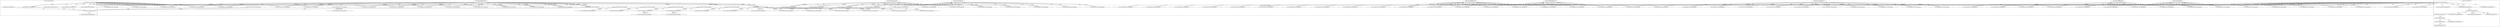 digraph G {
	"10.1.80.1:40032#ServerID_OuterContainerID"->"1_fwatchdog#ServerID_6df85d7674-kxx8d"[ label="GET" ];
	"10.1.80.1:55578#ServerID_OuterContainerID"->"1_fwatchdog#ServerID_68977fd5c9-qtcgc"[ label="GET" ];
	"10.1.80.1:40030#ServerID_OuterContainerID"->"1_fwatchdog#ServerID_6df85d7674-kxx8d"[ label="GET" ];
	"1_fwatchdog#ServerID_6df85d7674-kxx8d"->"10.1.80.1:40032#ServerID_OuterContainerID"[ label="RESPONSE" ];
	"10.1.80.1:43356#ServerID_OuterContainerID"->"1_fwatchdog#ServerID_5f846fd567-wptbp"[ label="GET" ];
	"1_fwatchdog#ServerID_5f846fd567-wptbp"->"10.1.80.1:43356#ServerID_OuterContainerID"[ label="RESPONSE" ];
	"1_fwatchdog#ServerID_5f846fd567-wptbp"->"10.1.80.1:43357#ServerID_OuterContainerID"[ label="RESPONSE" ];
	"10.1.80.1:43357#ServerID_OuterContainerID"->"1_fwatchdog#ServerID_5f846fd567-wptbp"[ label="GET" ];
	"1_fwatchdog#ServerID_6df85d7674-kxx8d"->"10.1.80.1:40030#ServerID_OuterContainerID"[ label="RESPONSE" ];
	"10.1.80.1:55576#ServerID_OuterContainerID"->"1_fwatchdog#ServerID_68977fd5c9-qtcgc"[ label="GET" ];
	"1_fwatchdog#ServerID_68977fd5c9-qtcgc"->"10.1.80.1:55578#ServerID_OuterContainerID"[ label="RESPONSE" ];
	"10.1.80.1:53082#ServerID_OuterContainerID"->"1_fwatchdog#ServerID_8665dd9487-tmsd9"[ label="GET" ];
	"1_fwatchdog#ServerID_68977fd5c9-qtcgc"->"10.1.80.1:55576#ServerID_OuterContainerID"[ label="RESPONSE" ];
	"1_fwatchdog#ServerID_8665dd9487-tmsd9"->"10.1.80.1:53082#ServerID_OuterContainerID"[ label="RESPONSE" ];
	"10.1.80.1:53080#ServerID_OuterContainerID"->"1_fwatchdog#ServerID_8665dd9487-tmsd9"[ label="GET" ];
	"1_fwatchdog#ServerID_8665dd9487-tmsd9"->"10.1.80.1:53080#ServerID_OuterContainerID"[ label="RESPONSE" ];
	"10.1.80.1:58666#ServerID_OuterContainerID"->"1_fwatchdog#ServerID_76c96688d7-crgnn"[ label="GET" ];
	"1_fwatchdog#ServerID_76c96688d7-crgnn"->"10.1.80.1:58666#ServerID_OuterContainerID"[ label="RESPONSE" ];
	"10.1.80.1:58664#ServerID_OuterContainerID"->"1_fwatchdog#ServerID_76c96688d7-crgnn"[ label="GET" ];
	"1_fwatchdog#ServerID_76c96688d7-crgnn"->"10.1.80.1:58664#ServerID_OuterContainerID"[ label="RESPONSE" ];
	"10.1.80.1:40298#ServerID_OuterContainerID"->"1_fwatchdog#ServerID_5fff9df6cf-4xmj9"[ label="GET" ];
	"10.1.80.1:40296#ServerID_OuterContainerID"->"1_fwatchdog#ServerID_5fff9df6cf-4xmj9"[ label="GET" ];
	"1_fwatchdog#ServerID_5fff9df6cf-4xmj9"->"10.1.80.1:40296#ServerID_OuterContainerID"[ label="RESPONSE" ];
	"1_fwatchdog#ServerID_5fff9df6cf-4xmj9"->"10.1.80.1:40298#ServerID_OuterContainerID"[ label="RESPONSE" ];
	"10.1.80.1:40070#ServerID_OuterContainerID"->"1_fwatchdog#ServerID_6df85d7674-kxx8d"[ label="GET" ];
	"10.1.80.1:43394#ServerID_OuterContainerID"->"1_fwatchdog#ServerID_5f846fd567-wptbp"[ label="GET" ];
	"10.1.80.1:40066#ServerID_OuterContainerID"->"1_fwatchdog#ServerID_6df85d7674-kxx8d"[ label="GET" ];
	"1_fwatchdog#ServerID_6df85d7674-kxx8d"->"10.1.80.1:40070#ServerID_OuterContainerID"[ label="RESPONSE" ];
	"10.1.80.1:43398#ServerID_OuterContainerID"->"1_fwatchdog#ServerID_5f846fd567-wptbp"[ label="GET" ];
	"1_fwatchdog#ServerID_6df85d7674-kxx8d"->"10.1.80.1:40066#ServerID_OuterContainerID"[ label="RESPONSE" ];
	"1_fwatchdog#ServerID_5f846fd567-wptbp"->"10.1.80.1:43398#ServerID_OuterContainerID"[ label="RESPONSE" ];
	"1_fwatchdog#ServerID_5f846fd567-wptbp"->"10.1.80.1:43394#ServerID_OuterContainerID"[ label="RESPONSE" ];
	"10.1.80.93:40982#ServerID_OuterContainerID"->"1_fwatchdog#ServerID_6df85d7674-kxx8d"[ label="POST" ];
	"10.1.80.1:55622#ServerID_OuterContainerID"->"1_fwatchdog#ServerID_68977fd5c9-qtcgc"[ label="GET" ];
	"10.1.80.1:55624#ServerID_OuterContainerID"->"1_fwatchdog#ServerID_68977fd5c9-qtcgc"[ label="GET" ];
	"1_fwatchdog#ServerID_68977fd5c9-qtcgc"->"10.1.80.1:55624#ServerID_OuterContainerID"[ label="RESPONSE" ];
	"1_fwatchdog#ServerID_68977fd5c9-qtcgc"->"10.1.80.1:55622#ServerID_OuterContainerID"[ label="RESPONSE" ];
	"1_fwatchdog#ServerID_6df85d7674-kxx8d"->"gateway:8080#ServerID_OuterContainerID"[ label="POST" ];
	"1_fwatchdog#ServerID_6df85d7674-kxx8d"->"10.1.80.93:8080#ServerID_OuterContainerID"[ label="POST" ];
	"10.1.80.93:54628#ServerID_OuterContainerID"->"1_fwatchdog#ServerID_5f846fd567-wptbp"[ label="POST" ];
	"1_fwatchdog#ServerID_5f846fd567-wptbp"->"10.1.80.93:54628#ServerID_OuterContainerID"[ label="RESPONSE" ];
	"10.1.80.93:8080#ServerID_OuterContainerID"->"1_fwatchdog#ServerID_6df85d7674-kxx8d"[ label="RESPONSE" ];
	"gateway:8080#ServerID_OuterContainerID"->"1_fwatchdog#ServerID_6df85d7674-kxx8d"[ label="RESPONSE" ];
	"1_fwatchdog#ServerID_6df85d7674-kxx8d"->"10.1.80.93:40982#ServerID_OuterContainerID"[ label="RESPONSE" ];
	"10.1.80.1:53138#ServerID_OuterContainerID"->"1_fwatchdog#ServerID_8665dd9487-tmsd9"[ label="GET" ];
	"10.1.80.1:53136#ServerID_OuterContainerID"->"1_fwatchdog#ServerID_8665dd9487-tmsd9"[ label="GET" ];
	"1_fwatchdog#ServerID_8665dd9487-tmsd9"->"10.1.80.1:53138#ServerID_OuterContainerID"[ label="RESPONSE" ];
	"10.1.80.1:40354#ServerID_OuterContainerID"->"1_fwatchdog#ServerID_5fff9df6cf-4xmj9"[ label="GET" ];
	"1_fwatchdog#ServerID_8665dd9487-tmsd9"->"10.1.80.1:53136#ServerID_OuterContainerID"[ label="RESPONSE" ];
	"10.1.80.1:58720#ServerID_OuterContainerID"->"1_fwatchdog#ServerID_76c96688d7-crgnn"[ label="GET" ];
	"10.1.80.1:58722#ServerID_OuterContainerID"->"1_fwatchdog#ServerID_76c96688d7-crgnn"[ label="GET" ];
	"1_fwatchdog#ServerID_76c96688d7-crgnn"->"10.1.80.1:58722#ServerID_OuterContainerID"[ label="RESPONSE" ];
	"1_fwatchdog#ServerID_76c96688d7-crgnn"->"10.1.80.1:58720#ServerID_OuterContainerID"[ label="RESPONSE" ];
	"10.1.80.1:40356#ServerID_OuterContainerID"->"1_fwatchdog#ServerID_5fff9df6cf-4xmj9"[ label="GET" ];
	"1_fwatchdog#ServerID_5fff9df6cf-4xmj9"->"10.1.80.1:40354#ServerID_OuterContainerID"[ label="RESPONSE" ];
	"1_fwatchdog#ServerID_5fff9df6cf-4xmj9"->"10.1.80.1:40356#ServerID_OuterContainerID"[ label="RESPONSE" ];
	"10.1.80.93:41020#ServerID_OuterContainerID"->"1_fwatchdog#ServerID_6df85d7674-kxx8d"[ label="POST" ];
	"1_fwatchdog#ServerID_6df85d7674-kxx8d"->"gateway:8080#ServerID_OuterContainerID"[ label="POST" ];
	"1_fwatchdog#ServerID_6df85d7674-kxx8d"->"10.1.80.93:8080#ServerID_OuterContainerID"[ label="POST" ];
	"10.1.80.93:54660#ServerID_OuterContainerID"->"1_fwatchdog#ServerID_5f846fd567-wptbp"[ label="POST" ];
	"1_fwatchdog#ServerID_5f846fd567-wptbp"->"10.1.80.93:54660#ServerID_OuterContainerID"[ label="RESPONSE" ];
	"10.1.80.93:8080#ServerID_OuterContainerID"->"1_fwatchdog#ServerID_6df85d7674-kxx8d"[ label="RESPONSE" ];
	"gateway:8080#ServerID_OuterContainerID"->"1_fwatchdog#ServerID_6df85d7674-kxx8d"[ label="RESPONSE" ];
	"1_fwatchdog#ServerID_6df85d7674-kxx8d"->"10.1.80.93:41020#ServerID_OuterContainerID"[ label="RESPONSE" ];
	"10.1.80.93:41048#ServerID_OuterContainerID"->"1_fwatchdog#ServerID_6df85d7674-kxx8d"[ label="POST" ];
	"1_fwatchdog#ServerID_6df85d7674-kxx8d"->"gateway:8080#ServerID_OuterContainerID"[ label="POST" ];
	"1_fwatchdog#ServerID_6df85d7674-kxx8d"->"10.1.80.93:8080#ServerID_OuterContainerID"[ label="POST" ];
	"10.1.80.93:54688#ServerID_OuterContainerID"->"1_fwatchdog#ServerID_5f846fd567-wptbp"[ label="POST" ];
	"1_fwatchdog#ServerID_5f846fd567-wptbp"->"10.1.80.93:54688#ServerID_OuterContainerID"[ label="RESPONSE" ];
	"10.1.80.93:8080#ServerID_OuterContainerID"->"1_fwatchdog#ServerID_6df85d7674-kxx8d"[ label="RESPONSE" ];
	"gateway:8080#ServerID_OuterContainerID"->"1_fwatchdog#ServerID_6df85d7674-kxx8d"[ label="RESPONSE" ];
	"1_fwatchdog#ServerID_6df85d7674-kxx8d"->"10.1.80.93:41048#ServerID_OuterContainerID"[ label="RESPONSE" ];
	"10.1.80.1:43492#ServerID_OuterContainerID"->"1_fwatchdog#ServerID_5f846fd567-wptbp"[ label="GET" ];
	"1_fwatchdog#ServerID_5f846fd567-wptbp"->"10.1.80.1:43492#ServerID_OuterContainerID"[ label="RESPONSE" ];
	"1_fwatchdog#ServerID_5f846fd567-wptbp"->"10.1.80.1:43488#ServerID_OuterContainerID"[ label="RESPONSE" ];
	"10.1.80.1:43488#ServerID_OuterContainerID"->"1_fwatchdog#ServerID_5f846fd567-wptbp"[ label="GET" ];
	"10.1.80.1:40164#ServerID_OuterContainerID"->"1_fwatchdog#ServerID_6df85d7674-kxx8d"[ label="GET" ];
	"10.1.80.1:40160#ServerID_OuterContainerID"->"1_fwatchdog#ServerID_6df85d7674-kxx8d"[ label="GET" ];
	"1_fwatchdog#ServerID_6df85d7674-kxx8d"->"10.1.80.1:40164#ServerID_OuterContainerID"[ label="RESPONSE" ];
	"1_fwatchdog#ServerID_6df85d7674-kxx8d"->"10.1.80.1:40160#ServerID_OuterContainerID"[ label="RESPONSE" ];
	"10.1.80.1:55709#ServerID_OuterContainerID"->"1_fwatchdog#ServerID_68977fd5c9-qtcgc"[ label="GET" ];
	"1_fwatchdog#ServerID_68977fd5c9-qtcgc"->"10.1.80.1:55709#ServerID_OuterContainerID"[ label="RESPONSE" ];
	"10.1.80.1:55708#ServerID_OuterContainerID"->"1_fwatchdog#ServerID_68977fd5c9-qtcgc"[ label="GET" ];
	"1_fwatchdog#ServerID_68977fd5c9-qtcgc"->"10.1.80.1:55708#ServerID_OuterContainerID"[ label="RESPONSE" ];
	"10.1.80.1:53214#ServerID_OuterContainerID"->"1_fwatchdog#ServerID_8665dd9487-tmsd9"[ label="GET" ];
	"10.1.80.1:53212#ServerID_OuterContainerID"->"1_fwatchdog#ServerID_8665dd9487-tmsd9"[ label="GET" ];
	"1_fwatchdog#ServerID_8665dd9487-tmsd9"->"10.1.80.1:53212#ServerID_OuterContainerID"[ label="RESPONSE" ];
	"1_fwatchdog#ServerID_8665dd9487-tmsd9"->"10.1.80.1:53214#ServerID_OuterContainerID"[ label="RESPONSE" ];
	"10.1.80.1:58796#ServerID_OuterContainerID"->"1_fwatchdog#ServerID_76c96688d7-crgnn"[ label="GET" ];
	"1_fwatchdog#ServerID_76c96688d7-crgnn"->"10.1.80.1:58797#ServerID_OuterContainerID"[ label="RESPONSE" ];
	"10.1.80.1:40432#ServerID_OuterContainerID"->"1_fwatchdog#ServerID_5fff9df6cf-4xmj9"[ label="GET" ];
	"1_fwatchdog#ServerID_76c96688d7-crgnn"->"10.1.80.1:58796#ServerID_OuterContainerID"[ label="RESPONSE" ];
	"10.1.80.1:58797#ServerID_OuterContainerID"->"1_fwatchdog#ServerID_76c96688d7-crgnn"[ label="GET" ];
	"1_fwatchdog#ServerID_5fff9df6cf-4xmj9"->"10.1.80.1:40432#ServerID_OuterContainerID"[ label="RESPONSE" ];
	"10.1.80.1:40430#ServerID_OuterContainerID"->"1_fwatchdog#ServerID_5fff9df6cf-4xmj9"[ label="GET" ];
	"1_fwatchdog#ServerID_5fff9df6cf-4xmj9"->"10.1.80.1:40430#ServerID_OuterContainerID"[ label="RESPONSE" ];
	"10.1.80.1:43526#ServerID_OuterContainerID"->"1_fwatchdog#ServerID_5f846fd567-wptbp"[ label="GET" ];
	"1_fwatchdog#ServerID_5f846fd567-wptbp"->"10.1.80.1:43526#ServerID_OuterContainerID"[ label="RESPONSE" ];
	"10.1.80.1:43524#ServerID_OuterContainerID"->"1_fwatchdog#ServerID_5f846fd567-wptbp"[ label="GET" ];
	"1_fwatchdog#ServerID_5f846fd567-wptbp"->"10.1.80.1:43524#ServerID_OuterContainerID"[ label="RESPONSE" ];
	"10.1.80.1:40192#ServerID_OuterContainerID"->"1_fwatchdog#ServerID_6df85d7674-kxx8d"[ label="GET" ];
	"10.1.80.1:40198#ServerID_OuterContainerID"->"1_fwatchdog#ServerID_6df85d7674-kxx8d"[ label="GET" ];
	"1_fwatchdog#ServerID_6df85d7674-kxx8d"->"10.1.80.1:40192#ServerID_OuterContainerID"[ label="RESPONSE" ];
	"1_fwatchdog#ServerID_6df85d7674-kxx8d"->"10.1.80.1:40198#ServerID_OuterContainerID"[ label="RESPONSE" ];
	"10.1.80.1:55742#ServerID_OuterContainerID"->"1_fwatchdog#ServerID_68977fd5c9-qtcgc"[ label="GET" ];
	"1_fwatchdog#ServerID_68977fd5c9-qtcgc"->"10.1.80.1:55742#ServerID_OuterContainerID"[ label="RESPONSE" ];
	"10.1.80.1:55744#ServerID_OuterContainerID"->"1_fwatchdog#ServerID_68977fd5c9-qtcgc"[ label="GET" ];
	"1_fwatchdog#ServerID_68977fd5c9-qtcgc"->"10.1.80.1:55744#ServerID_OuterContainerID"[ label="RESPONSE" ];
	"10.1.80.1:53248#ServerID_OuterContainerID"->"1_fwatchdog#ServerID_8665dd9487-tmsd9"[ label="GET" ];
	"1_fwatchdog#ServerID_8665dd9487-tmsd9"->"10.1.80.1:53248#ServerID_OuterContainerID"[ label="RESPONSE" ];
	"10.1.80.1:53246#ServerID_OuterContainerID"->"1_fwatchdog#ServerID_8665dd9487-tmsd9"[ label="GET" ];
	"1_fwatchdog#ServerID_8665dd9487-tmsd9"->"10.1.80.1:53246#ServerID_OuterContainerID"[ label="RESPONSE" ];
	"10.1.80.1:58832#ServerID_OuterContainerID"->"1_fwatchdog#ServerID_76c96688d7-crgnn"[ label="GET" ];
	"10.1.80.1:58830#ServerID_OuterContainerID"->"1_fwatchdog#ServerID_76c96688d7-crgnn"[ label="GET" ];
	"1_fwatchdog#ServerID_76c96688d7-crgnn"->"10.1.80.1:58830#ServerID_OuterContainerID"[ label="RESPONSE" ];
	"1_fwatchdog#ServerID_76c96688d7-crgnn"->"10.1.80.1:58832#ServerID_OuterContainerID"[ label="RESPONSE" ];
	"10.1.80.1:43322#ServerID_OuterContainerID"->"1_fwatchdog#ServerID_d4490627de97"[ label="read" ];
	"10.1.80.1:43324#ServerID_OuterContainerID"->"1_fwatchdog#ServerID_d4490627de97"[ label="read" ];
	"10.1.80.1:39996#ServerID_OuterContainerID"->"1_fwatchdog#ServerID_62fde1e95276"[ label="read" ];
	"10.1.80.1:39998#ServerID_OuterContainerID"->"1_fwatchdog#ServerID_62fde1e95276"[ label="read" ];
	"1_fwatchdog#ServerID_d4490627de97"->"10.1.80.1:43322#ServerID_OuterContainerID"[ label="write" ];
	"1_fwatchdog#ServerID_d4490627de97"->"10.1.80.1:43324#ServerID_OuterContainerID"[ label="write" ];
	"1_fwatchdog#ServerID_62fde1e95276"->"10.1.80.1:39996#ServerID_OuterContainerID"[ label="write" ];
	"1_fwatchdog#ServerID_62fde1e95276"->"10.1.80.1:39998#ServerID_OuterContainerID"[ label="write" ];
	"10.1.80.1:55542#ServerID_OuterContainerID"->"1_fwatchdog#ServerID_c8cd456c8f13"[ label="read" ];
	"10.1.80.1:55544#ServerID_OuterContainerID"->"1_fwatchdog#ServerID_c8cd456c8f13"[ label="read" ];
	"1_fwatchdog#ServerID_c8cd456c8f13"->"10.1.80.1:55542#ServerID_OuterContainerID"[ label="write" ];
	"1_fwatchdog#ServerID_c8cd456c8f13"->"10.1.80.1:55544#ServerID_OuterContainerID"[ label="write" ];
	"10.1.80.1:40266#ServerID_OuterContainerID"->"1_fwatchdog#ServerID_5bd30c3565a4"[ label="read" ];
	"1_fwatchdog#ServerID_5bd30c3565a4"->"10.1.80.1:40266#ServerID_OuterContainerID"[ label="write" ];
	"10.1.80.1:40264#ServerID_OuterContainerID"->"1_fwatchdog#ServerID_5bd30c3565a4"[ label="read" ];
	"1_fwatchdog#ServerID_5bd30c3565a4"->"10.1.80.1:40264#ServerID_OuterContainerID"[ label="write" ];
	"10.1.80.1:40030#ServerID_OuterContainerID"->"1_fwatchdog#ServerID_62fde1e95276"[ label="read" ];
	"10.1.80.1:40460#ServerID_OuterContainerID"->"1_fwatchdog#ServerID_5fff9df6cf-4xmj9"[ label="GET" ];
	"1_fwatchdog#ServerID_5fff9df6cf-4xmj9"->"10.1.80.1:40460#ServerID_OuterContainerID"[ label="RESPONSE" ];
	"10.1.80.1:40462#ServerID_OuterContainerID"->"1_fwatchdog#ServerID_5fff9df6cf-4xmj9"[ label="GET" ];
	"1_fwatchdog#ServerID_5fff9df6cf-4xmj9"->"10.1.80.1:40462#ServerID_OuterContainerID"[ label="RESPONSE" ];
	"10.1.80.1:43554#ServerID_OuterContainerID"->"1_fwatchdog#ServerID_5f846fd567-wptbp"[ label="GET" ];
	"1_fwatchdog#ServerID_5f846fd567-wptbp"->"10.1.80.1:43554#ServerID_OuterContainerID"[ label="RESPONSE" ];
	"10.1.80.1:40228#ServerID_OuterContainerID"->"1_fwatchdog#ServerID_6df85d7674-kxx8d"[ label="GET" ];
	"10.1.80.1:40226#ServerID_OuterContainerID"->"1_fwatchdog#ServerID_6df85d7674-kxx8d"[ label="GET" ];
	"1_fwatchdog#ServerID_6df85d7674-kxx8d"->"10.1.80.1:40226#ServerID_OuterContainerID"[ label="RESPONSE" ];
	"10.1.80.1:43552#ServerID_OuterContainerID"->"1_fwatchdog#ServerID_5f846fd567-wptbp"[ label="GET" ];
	"1_fwatchdog#ServerID_6df85d7674-kxx8d"->"10.1.80.1:40228#ServerID_OuterContainerID"[ label="RESPONSE" ];
	"1_fwatchdog#ServerID_5f846fd567-wptbp"->"10.1.80.1:43552#ServerID_OuterContainerID"[ label="RESPONSE" ];
	"10.1.80.1:55772#ServerID_OuterContainerID"->"1_fwatchdog#ServerID_68977fd5c9-qtcgc"[ label="GET" ];
	"1_fwatchdog#ServerID_68977fd5c9-qtcgc"->"10.1.80.1:55772#ServerID_OuterContainerID"[ label="RESPONSE" ];
	"10.1.80.1:55774#ServerID_OuterContainerID"->"1_fwatchdog#ServerID_68977fd5c9-qtcgc"[ label="GET" ];
	"10.1.80.1:53282#ServerID_OuterContainerID"->"1_fwatchdog#ServerID_8665dd9487-tmsd9"[ label="GET" ];
	"1_fwatchdog#ServerID_68977fd5c9-qtcgc"->"10.1.80.1:55774#ServerID_OuterContainerID"[ label="RESPONSE" ];
	"1_fwatchdog#ServerID_8665dd9487-tmsd9"->"10.1.80.1:53282#ServerID_OuterContainerID"[ label="RESPONSE" ];
	"10.1.80.1:53280#ServerID_OuterContainerID"->"1_fwatchdog#ServerID_8665dd9487-tmsd9"[ label="GET" ];
	"1_fwatchdog#ServerID_8665dd9487-tmsd9"->"10.1.80.1:53280#ServerID_OuterContainerID"[ label="RESPONSE" ];
	"10.1.80.1:58864#ServerID_OuterContainerID"->"1_fwatchdog#ServerID_76c96688d7-crgnn"[ label="GET" ];
	"1_fwatchdog#ServerID_76c96688d7-crgnn"->"10.1.80.1:58864#ServerID_OuterContainerID"[ label="RESPONSE" ];
	"10.1.80.1:58866#ServerID_OuterContainerID"->"1_fwatchdog#ServerID_76c96688d7-crgnn"[ label="GET" ];
	"1_fwatchdog#ServerID_76c96688d7-crgnn"->"10.1.80.1:58866#ServerID_OuterContainerID"[ label="RESPONSE" ];
	"10.1.80.1:43356#ServerID_OuterContainerID"->"1_fwatchdog#ServerID_d4490627de97"[ label="read" ];
	"10.1.80.1:43357#ServerID_OuterContainerID"->"1_fwatchdog#ServerID_d4490627de97"[ label="read" ];
	"10.1.80.1:40032#ServerID_OuterContainerID"->"1_fwatchdog#ServerID_62fde1e95276"[ label="read" ];
	"1_fwatchdog#ServerID_62fde1e95276"->"10.1.80.1:40030#ServerID_OuterContainerID"[ label="write" ];
	"1_fwatchdog#ServerID_d4490627de97"->"10.1.80.1:43356#ServerID_OuterContainerID"[ label="write" ];
	"1_fwatchdog#ServerID_d4490627de97"->"10.1.80.1:43357#ServerID_OuterContainerID"[ label="write" ];
	"1_fwatchdog#ServerID_62fde1e95276"->"10.1.80.1:40032#ServerID_OuterContainerID"[ label="write" ];
	"10.1.80.1:55578#ServerID_OuterContainerID"->"1_fwatchdog#ServerID_c8cd456c8f13"[ label="read" ];
	"10.1.80.1:55576#ServerID_OuterContainerID"->"1_fwatchdog#ServerID_c8cd456c8f13"[ label="read" ];
	"1_fwatchdog#ServerID_c8cd456c8f13"->"10.1.80.1:55578#ServerID_OuterContainerID"[ label="write" ];
	"1_fwatchdog#ServerID_c8cd456c8f13"->"10.1.80.1:55576#ServerID_OuterContainerID"[ label="write" ];
	"10.1.80.1:40298#ServerID_OuterContainerID"->"1_fwatchdog#ServerID_5bd30c3565a4"[ label="read" ];
	"10.1.80.1:40296#ServerID_OuterContainerID"->"1_fwatchdog#ServerID_5bd30c3565a4"[ label="read" ];
	"1_fwatchdog#ServerID_5bd30c3565a4"->"10.1.80.1:40296#ServerID_OuterContainerID"[ label="write" ];
	"10.1.80.1:43394#ServerID_OuterContainerID"->"1_fwatchdog#ServerID_d4490627de97"[ label="read" ];
	"1_fwatchdog#ServerID_5bd30c3565a4"->"10.1.80.1:40298#ServerID_OuterContainerID"[ label="write" ];
	"10.1.80.1:40066#ServerID_OuterContainerID"->"1_fwatchdog#ServerID_62fde1e95276"[ label="read" ];
	"10.1.80.1:40070#ServerID_OuterContainerID"->"1_fwatchdog#ServerID_62fde1e95276"[ label="read" ];
	"10.1.80.1:43398#ServerID_OuterContainerID"->"1_fwatchdog#ServerID_d4490627de97"[ label="read" ];
	"1_fwatchdog#ServerID_62fde1e95276"->"10.1.80.1:40070#ServerID_OuterContainerID"[ label="write" ];
	"1_fwatchdog#ServerID_62fde1e95276"->"10.1.80.1:40066#ServerID_OuterContainerID"[ label="write" ];
	"1_fwatchdog#ServerID_d4490627de97"->"10.1.80.1:43398#ServerID_OuterContainerID"[ label="write" ];
	"1_fwatchdog#ServerID_d4490627de97"->"10.1.80.1:43394#ServerID_OuterContainerID"[ label="write" ];
	"10.1.80.93:40982#ServerID_OuterContainerID"->"1_fwatchdog#ServerID_62fde1e95276"[ label="read" ];
	"1_fwatchdog#ServerID_62fde1e95276"->"pipe:[18738494]#ServerID_62fde1e95276"[ label="write" ];
	"1_fwatchdog#ServerID_62fde1e95276"->"localhost:3000#ServerID_62fde1e95276"[ label="connect" ];
	"1_fwatchdog#ServerID_62fde1e95276"->"localhost:3000#ServerID_62fde1e95276"[ label="write" ];
	"localhost:3000#ServerID_62fde1e95276"->"1_fwatchdog#ServerID_62fde1e95276"[ label="read" ];
	"15_node#ServerID_62fde1e95276"->"pipe:[18737782]#ServerID_62fde1e95276"[ label="write" ];
	"localhost:3000#ServerID_62fde1e95276"->"15_node#ServerID_62fde1e95276"[ label="read" ];
	"/etc/resolv.conf#ServerID_62fde1e95276"->"15_node#ServerID_62fde1e95276"[ label="read" ];
	"/etc/hosts#ServerID_62fde1e95276"->"15_node#ServerID_62fde1e95276"[ label="read" ];
	"15_node#ServerID_62fde1e95276"->"10.152.183.10:53#ServerID_OuterContainerID"[ label="sendto" ];
	"10.152.183.10:53#ServerID_OuterContainerID"->"15_node#ServerID_62fde1e95276"[ label="recvfrom" ];
	"10.1.80.1:55624#ServerID_OuterContainerID"->"1_fwatchdog#ServerID_c8cd456c8f13"[ label="read" ];
	"1_fwatchdog#ServerID_c8cd456c8f13"->"10.1.80.1:55624#ServerID_OuterContainerID"[ label="write" ];
	"10.1.80.1:55622#ServerID_OuterContainerID"->"1_fwatchdog#ServerID_c8cd456c8f13"[ label="read" ];
	"1_fwatchdog#ServerID_c8cd456c8f13"->"10.1.80.1:55622#ServerID_OuterContainerID"[ label="write" ];
	"15_node#ServerID_62fde1e95276"->"gateway:8080#ServerID_OuterContainerID"[ label="connect" ];
	"10.1.80.93:54628#ServerID_OuterContainerID"->"1_fwatchdog#ServerID_d4490627de97"[ label="read" ];
	"1_fwatchdog#ServerID_d4490627de97"->"pipe:[18738433]#ServerID_d4490627de97"[ label="write" ];
	"1_fwatchdog#ServerID_d4490627de97"->"localhost:3000#ServerID_d4490627de97"[ label="connect" ];
	"localhost:3000#ServerID_d4490627de97"->"1_fwatchdog#ServerID_d4490627de97"[ label="read" ];
	"1_fwatchdog#ServerID_d4490627de97"->"localhost:3000#ServerID_d4490627de97"[ label="write" ];
	"localhost:3000#ServerID_d4490627de97"->"10_node#ServerID_d4490627de97"[ label="read" ];
	"10_node#ServerID_d4490627de97"->"pipe:[18738585]#ServerID_d4490627de97"[ label="write" ];
	"/dev/null#ServerID_d4490627de97"->"10_node#ServerID_d4490627de97"[ label="read" ];
	"pipe:[18738640]#ServerID_d4490627de97"->"10_node#ServerID_d4490627de97"[ label="read" ];
	"10_node#ServerID_d4490627de97"->"pipe:[18738640]#ServerID_d4490627de97"[ label="write" ];
	"10_node#ServerID_d4490627de97"->"24_node#ServerID_d4490627de97"[ label="fork" ];
	"24_node#ServerID_d4490627de97"->"24_sh#ServerID_d4490627de97"[ label="execve" ];
	"24_sh#ServerID_d4490627de97"->"25_sh#ServerID_d4490627de97"[ label="fork" ];
	"25_sh#ServerID_d4490627de97"->"25_touch#ServerID_d4490627de97"[ label="execve" ];
	"24_sh#ServerID_d4490627de97"->"/home/app/3.txt#ServerID_d4490627de97"[ label="write" ];
	"10_node#ServerID_d4490627de97"->"/dev/null#ServerID_d4490627de97"[ label="write" ];
	"gateway:8080#ServerID_OuterContainerID"->"15_node#ServerID_62fde1e95276"[ label="read" ];
	"1_fwatchdog#ServerID_d4490627de97"->"pipe:[18738434]#ServerID_d4490627de97"[ label="write" ];
	"1_fwatchdog#ServerID_d4490627de97"->"10.1.80.93:54628#ServerID_OuterContainerID"[ label="write" ];
	"1_fwatchdog#ServerID_62fde1e95276"->"pipe:[18738495]#ServerID_62fde1e95276"[ label="write" ];
	"1_fwatchdog#ServerID_62fde1e95276"->"10.1.80.93:40982#ServerID_OuterContainerID"[ label="write" ];
	"1_fwatchdog#ServerID_5bd30c3565a4"->"10.1.80.1:40354#ServerID_OuterContainerID"[ label="write" ];
	"10.1.80.93:41020#ServerID_OuterContainerID"->"1_fwatchdog#ServerID_62fde1e95276"[ label="read" ];
	"10.1.80.1:40356#ServerID_OuterContainerID"->"1_fwatchdog#ServerID_5bd30c3565a4"[ label="read" ];
	"10.1.80.1:40354#ServerID_OuterContainerID"->"1_fwatchdog#ServerID_5bd30c3565a4"[ label="read" ];
	"1_fwatchdog#ServerID_5bd30c3565a4"->"10.1.80.1:40356#ServerID_OuterContainerID"[ label="write" ];
	"10.1.80.93:54660#ServerID_OuterContainerID"->"1_fwatchdog#ServerID_d4490627de97"[ label="read" ];
	"1_fwatchdog#ServerID_d4490627de97"->"10.1.80.93:54660#ServerID_OuterContainerID"[ label="write" ];
	"1_fwatchdog#ServerID_62fde1e95276"->"10.1.80.93:41020#ServerID_OuterContainerID"[ label="write" ];
	"10.1.80.93:41048#ServerID_OuterContainerID"->"1_fwatchdog#ServerID_62fde1e95276"[ label="read" ];
	"10.1.80.93:54688#ServerID_OuterContainerID"->"1_fwatchdog#ServerID_d4490627de97"[ label="read" ];
	"1_fwatchdog#ServerID_d4490627de97"->"10.1.80.93:54688#ServerID_OuterContainerID"[ label="write" ];
	"1_fwatchdog#ServerID_62fde1e95276"->"10.1.80.93:41048#ServerID_OuterContainerID"[ label="write" ];
	"10.1.80.1:40160#ServerID_OuterContainerID"->"1_fwatchdog#ServerID_62fde1e95276"[ label="read" ];
	"10.1.80.1:43488#ServerID_OuterContainerID"->"1_fwatchdog#ServerID_d4490627de97"[ label="read" ];
	"10.1.80.1:43492#ServerID_OuterContainerID"->"1_fwatchdog#ServerID_d4490627de97"[ label="read" ];
	"1_fwatchdog#ServerID_d4490627de97"->"10.1.80.1:43492#ServerID_OuterContainerID"[ label="write" ];
	"1_fwatchdog#ServerID_d4490627de97"->"10.1.80.1:43488#ServerID_OuterContainerID"[ label="write" ];
	"10.1.80.1:40164#ServerID_OuterContainerID"->"1_fwatchdog#ServerID_62fde1e95276"[ label="read" ];
	"1_fwatchdog#ServerID_62fde1e95276"->"10.1.80.1:40164#ServerID_OuterContainerID"[ label="write" ];
	"10.1.80.1:55708#ServerID_OuterContainerID"->"1_fwatchdog#ServerID_c8cd456c8f13"[ label="read" ];
	"10.1.80.1:55709#ServerID_OuterContainerID"->"1_fwatchdog#ServerID_c8cd456c8f13"[ label="read" ];
	"1_fwatchdog#ServerID_c8cd456c8f13"->"10.1.80.1:55709#ServerID_OuterContainerID"[ label="write" ];
	"1_fwatchdog#ServerID_62fde1e95276"->"10.1.80.1:40160#ServerID_OuterContainerID"[ label="write" ];
	"1_fwatchdog#ServerID_c8cd456c8f13"->"10.1.80.1:55708#ServerID_OuterContainerID"[ label="write" ];
	"10.1.80.1:40430#ServerID_OuterContainerID"->"1_fwatchdog#ServerID_5bd30c3565a4"[ label="read" ];
	"10.1.80.1:40432#ServerID_OuterContainerID"->"1_fwatchdog#ServerID_5bd30c3565a4"[ label="read" ];
	"1_fwatchdog#ServerID_5bd30c3565a4"->"10.1.80.1:40432#ServerID_OuterContainerID"[ label="write" ];
	"1_fwatchdog#ServerID_5bd30c3565a4"->"10.1.80.1:40430#ServerID_OuterContainerID"[ label="write" ];
	"10.1.80.1:43526#ServerID_OuterContainerID"->"1_fwatchdog#ServerID_d4490627de97"[ label="read" ];
	"10.1.80.1:43524#ServerID_OuterContainerID"->"1_fwatchdog#ServerID_d4490627de97"[ label="read" ];
	"1_fwatchdog#ServerID_d4490627de97"->"10.1.80.1:43526#ServerID_OuterContainerID"[ label="write" ];
	"1_fwatchdog#ServerID_d4490627de97"->"10.1.80.1:43524#ServerID_OuterContainerID"[ label="write" ];
	"10.1.80.1:40192#ServerID_OuterContainerID"->"1_fwatchdog#ServerID_62fde1e95276"[ label="read" ];
	"10.1.80.1:40198#ServerID_OuterContainerID"->"1_fwatchdog#ServerID_62fde1e95276"[ label="read" ];
	"1_fwatchdog#ServerID_62fde1e95276"->"10.1.80.1:40192#ServerID_OuterContainerID"[ label="write" ];
	"1_fwatchdog#ServerID_62fde1e95276"->"10.1.80.1:40198#ServerID_OuterContainerID"[ label="write" ];
	"10.1.80.1:55742#ServerID_OuterContainerID"->"1_fwatchdog#ServerID_c8cd456c8f13"[ label="read" ];
	"1_fwatchdog#ServerID_c8cd456c8f13"->"10.1.80.1:55742#ServerID_OuterContainerID"[ label="write" ];
	"10.1.80.1:55744#ServerID_OuterContainerID"->"1_fwatchdog#ServerID_c8cd456c8f13"[ label="read" ];
	"10.1.80.1:40462#ServerID_OuterContainerID"->"1_fwatchdog#ServerID_5bd30c3565a4"[ label="read" ];
	"1_fwatchdog#ServerID_c8cd456c8f13"->"10.1.80.1:55744#ServerID_OuterContainerID"[ label="write" ];
	"10.1.80.1:40460#ServerID_OuterContainerID"->"1_fwatchdog#ServerID_5bd30c3565a4"[ label="read" ];
	"1_fwatchdog#ServerID_5bd30c3565a4"->"10.1.80.1:40460#ServerID_OuterContainerID"[ label="write" ];
	"1_fwatchdog#ServerID_5bd30c3565a4"->"10.1.80.1:40462#ServerID_OuterContainerID"[ label="write" ];
	"10.1.80.1:43554#ServerID_OuterContainerID"->"1_fwatchdog#ServerID_d4490627de97"[ label="read" ];
	"1_fwatchdog#ServerID_d4490627de97"->"10.1.80.1:43554#ServerID_OuterContainerID"[ label="write" ];
	"10.1.80.1:43552#ServerID_OuterContainerID"->"1_fwatchdog#ServerID_d4490627de97"[ label="read" ];
	"10.1.80.1:40226#ServerID_OuterContainerID"->"1_fwatchdog#ServerID_62fde1e95276"[ label="read" ];
	"10.1.80.1:40228#ServerID_OuterContainerID"->"1_fwatchdog#ServerID_62fde1e95276"[ label="read" ];
	"1_fwatchdog#ServerID_62fde1e95276"->"10.1.80.1:40226#ServerID_OuterContainerID"[ label="write" ];
	"1_fwatchdog#ServerID_62fde1e95276"->"10.1.80.1:40228#ServerID_OuterContainerID"[ label="write" ];
	"1_fwatchdog#ServerID_d4490627de97"->"10.1.80.1:43552#ServerID_OuterContainerID"[ label="write" ];
	"10.1.80.1:55772#ServerID_OuterContainerID"->"1_fwatchdog#ServerID_c8cd456c8f13"[ label="read" ];
	"1_fwatchdog#ServerID_c8cd456c8f13"->"10.1.80.1:55772#ServerID_OuterContainerID"[ label="write" ];
	"10.1.80.1:55774#ServerID_OuterContainerID"->"1_fwatchdog#ServerID_c8cd456c8f13"[ label="read" ];
	"1_fwatchdog#ServerID_c8cd456c8f13"->"10.1.80.1:55774#ServerID_OuterContainerID"[ label="write" ];
	"10.1.80.1:40496#ServerID_OuterContainerID"->"1_fwatchdog#ServerID_5bd30c3565a4"[ label="read" ];
	"1_fwatchdog#ServerID_5bd30c3565a4"->"10.1.80.1:40496#ServerID_OuterContainerID"[ label="write" ];
	"1_fwatchdog#ServerID_5bd30c3565a4"->"10.1.80.1:40494#ServerID_OuterContainerID"[ label="write" ];
	"10.1.80.1:40494#ServerID_OuterContainerID"->"1_fwatchdog#ServerID_5bd30c3565a4"[ label="read" ];
	"10.1.80.1:47442#ServerID_OuterContainerID"->"10.1.80.92:8080#ServerID_OuterContainerID"[ label="GET" ];
	"10.1.80.92:8080#ServerID_OuterContainerID"->"10.1.80.1:47442#ServerID_OuterContainerID"[ label="RESPONSE" ];
	"10.1.80.1:52020#ServerID_OuterContainerID"->"10.1.80.93:8080#ServerID_OuterContainerID"[ label="GET" ];
	"10.1.80.93:8080#ServerID_OuterContainerID"->"10.1.80.1:52020#ServerID_OuterContainerID"[ label="RESPONSE" ];
	"10.1.80.1:55162#ServerID_OuterContainerID"->"10.1.80.109:9090#ServerID_OuterContainerID"[ label="GET" ];
	"10.1.80.109:9090#ServerID_OuterContainerID"->"10.1.80.1:55162#ServerID_OuterContainerID"[ label="RESPONSE" ];
	"10.1.80.1:55166#ServerID_OuterContainerID"->"10.1.80.109:9090#ServerID_OuterContainerID"[ label="GET" ];
	"10.1.80.109:9090#ServerID_OuterContainerID"->"10.1.80.1:55166#ServerID_OuterContainerID"[ label="RESPONSE" ];
	"10.1.80.1:5023#ServerID_OuterContainerID"->"10.1.80.93:8080#ServerID_OuterContainerID"[ label="POST" ];
	"10.1.80.93:8080#ServerID_OuterContainerID"->"10.1.80.1:5023#ServerID_OuterContainerID"[ label="RESPONSE" ];
	"10.1.80.93:8080#ServerID_OuterContainerID"->"10.0.88.125:31112#ServerID_OuterContainerID"[ label="RESPONSE" ];
	"10.1.80.1:54694#ServerID_OuterContainerID"->"10.1.80.111:9093#ServerID_OuterContainerID"[ label="GET" ];
	"10.1.80.111:9093#ServerID_OuterContainerID"->"10.1.80.1:54694#ServerID_OuterContainerID"[ label="RESPONSE" ];
	"10.1.80.1:1338#ServerID_OuterContainerID"->"10.1.80.93:8080#ServerID_OuterContainerID"[ label="POST" ];
	"10.1.80.93:8080#ServerID_OuterContainerID"->"10.1.80.1:1338#ServerID_OuterContainerID"[ label="RESPONSE" ];
	"10.1.80.93:8080#ServerID_OuterContainerID"->"10.0.88.125:31112#ServerID_OuterContainerID"[ label="RESPONSE" ];
	"10.1.80.1:52102#ServerID_OuterContainerID"->"10.1.80.93:8080#ServerID_OuterContainerID"[ label="GET" ];
	"10.1.80.93:8080#ServerID_OuterContainerID"->"10.1.80.1:52102#ServerID_OuterContainerID"[ label="RESPONSE" ];
	"10.1.80.1:54722#ServerID_OuterContainerID"->"10.1.80.111:9093#ServerID_OuterContainerID"[ label="GET" ];
	"10.1.80.111:9093#ServerID_OuterContainerID"->"10.1.80.1:54722#ServerID_OuterContainerID"[ label="RESPONSE" ];
	"10.1.80.1:34742#ServerID_OuterContainerID"->"10.1.80.92:8181#ServerID_OuterContainerID"[ label="GET" ];
	"10.1.80.92:8181#ServerID_OuterContainerID"->"10.1.80.1:34742#ServerID_OuterContainerID"[ label="RESPONSE" ];
	"10.1.80.1:48392#ServerID_OuterContainerID"->"10.1.80.93:8080#ServerID_OuterContainerID"[ label="POST" ];
	"10.1.80.93:8080#ServerID_OuterContainerID"->"10.1.80.1:48392#ServerID_OuterContainerID"[ label="RESPONSE" ];
	"10.1.80.93:8080#ServerID_OuterContainerID"->"10.0.88.125:31112#ServerID_OuterContainerID"[ label="RESPONSE" ];
	"10.1.80.1:34298#ServerID_OuterContainerID"->"10.1.80.104:8000#ServerID_OuterContainerID"[ label="GET" ];
	"10.1.80.104:8000#ServerID_OuterContainerID"->"10.1.80.1:34298#ServerID_OuterContainerID"[ label="RESPONSE" ];
	"10.1.80.109:36912#ServerID_OuterContainerID"->"10.1.80.93:8082#ServerID_OuterContainerID"[ label="GET" ];
	"10.1.80.93:8082#ServerID_OuterContainerID"->"10.1.80.109:36912#ServerID_OuterContainerID"[ label="RESPONSE" ];
	"10.1.80.93:8080#ServerID_OuterContainerID"->"10.1.80.1:52162#ServerID_OuterContainerID"[ label="RESPONSE" ];
	"10.1.80.1:52162#ServerID_OuterContainerID"->"10.1.80.93:8080#ServerID_OuterContainerID"[ label="GET" ];
	"10.1.80.1:52194#ServerID_OuterContainerID"->"10.1.80.93:8080#ServerID_OuterContainerID"[ label="GET" ];
	"10.1.80.93:8080#ServerID_OuterContainerID"->"10.1.80.1:52194#ServerID_OuterContainerID"[ label="RESPONSE" ];
	subgraph "clusterServerID_5bd30c3565a4" {
	label="clusterServerID_5bd30c3565a4";
	"1_fwatchdog#ServerID_5bd30c3565a4" [ shape=box ];

}
;
	subgraph "clusterServerID_5f846fd567-wptbp" {
	label="clusterServerID_5f846fd567-wptbp";
	"1_fwatchdog#ServerID_5f846fd567-wptbp" [ shape=box ];

}
;
	subgraph "clusterServerID_5fff9df6cf-4xmj9" {
	label="clusterServerID_5fff9df6cf-4xmj9";
	"1_fwatchdog#ServerID_5fff9df6cf-4xmj9" [ shape=box ];

}
;
	subgraph "clusterServerID_62fde1e95276" {
	label="clusterServerID_62fde1e95276";
	"/etc/hosts#ServerID_62fde1e95276" [ shape=ellipse ];
	"/etc/resolv.conf#ServerID_62fde1e95276" [ shape=ellipse ];
	"15_node#ServerID_62fde1e95276" [ shape=box ];
	"1_fwatchdog#ServerID_62fde1e95276" [ shape=box ];
	"localhost:3000#ServerID_62fde1e95276" [ shape=diamond ];
	"pipe:[18737782]#ServerID_62fde1e95276" [ shape=ellipse ];
	"pipe:[18738494]#ServerID_62fde1e95276" [ shape=ellipse ];
	"pipe:[18738495]#ServerID_62fde1e95276" [ shape=ellipse ];

}
;
	subgraph "clusterServerID_68977fd5c9-qtcgc" {
	label="clusterServerID_68977fd5c9-qtcgc";
	"1_fwatchdog#ServerID_68977fd5c9-qtcgc" [ shape=box ];

}
;
	subgraph "clusterServerID_6df85d7674-kxx8d" {
	label="clusterServerID_6df85d7674-kxx8d";
	"1_fwatchdog#ServerID_6df85d7674-kxx8d" [ shape=box ];

}
;
	subgraph "clusterServerID_76c96688d7-crgnn" {
	label="clusterServerID_76c96688d7-crgnn";
	"1_fwatchdog#ServerID_76c96688d7-crgnn" [ shape=box ];

}
;
	subgraph "clusterServerID_8665dd9487-tmsd9" {
	label="clusterServerID_8665dd9487-tmsd9";
	"1_fwatchdog#ServerID_8665dd9487-tmsd9" [ shape=box ];

}
;
	subgraph "clusterServerID_OuterContainerID" {
	label="clusterServerID_OuterContainerID";
	"10.0.88.125:31112#ServerID_OuterContainerID" [ shape=diamond ];
	"10.1.80.104:8000#ServerID_OuterContainerID" [ shape=diamond ];
	"10.1.80.109:36912#ServerID_OuterContainerID" [ shape=diamond ];
	"10.1.80.109:9090#ServerID_OuterContainerID" [ shape=diamond ];
	"10.1.80.111:9093#ServerID_OuterContainerID" [ shape=diamond ];
	"10.1.80.1:1338#ServerID_OuterContainerID" [ shape=diamond ];
	"10.1.80.1:34298#ServerID_OuterContainerID" [ shape=diamond ];
	"10.1.80.1:34742#ServerID_OuterContainerID" [ shape=diamond ];
	"10.1.80.1:39996#ServerID_OuterContainerID" [ shape=diamond ];
	"10.1.80.1:39998#ServerID_OuterContainerID" [ shape=diamond ];
	"10.1.80.1:40030#ServerID_OuterContainerID" [ shape=diamond ];
	"10.1.80.1:40032#ServerID_OuterContainerID" [ shape=diamond ];
	"10.1.80.1:40066#ServerID_OuterContainerID" [ shape=diamond ];
	"10.1.80.1:40070#ServerID_OuterContainerID" [ shape=diamond ];
	"10.1.80.1:40160#ServerID_OuterContainerID" [ shape=diamond ];
	"10.1.80.1:40164#ServerID_OuterContainerID" [ shape=diamond ];
	"10.1.80.1:40192#ServerID_OuterContainerID" [ shape=diamond ];
	"10.1.80.1:40198#ServerID_OuterContainerID" [ shape=diamond ];
	"10.1.80.1:40226#ServerID_OuterContainerID" [ shape=diamond ];
	"10.1.80.1:40228#ServerID_OuterContainerID" [ shape=diamond ];
	"10.1.80.1:40264#ServerID_OuterContainerID" [ shape=diamond ];
	"10.1.80.1:40266#ServerID_OuterContainerID" [ shape=diamond ];
	"10.1.80.1:40296#ServerID_OuterContainerID" [ shape=diamond ];
	"10.1.80.1:40298#ServerID_OuterContainerID" [ shape=diamond ];
	"10.1.80.1:40354#ServerID_OuterContainerID" [ shape=diamond ];
	"10.1.80.1:40356#ServerID_OuterContainerID" [ shape=diamond ];
	"10.1.80.1:40430#ServerID_OuterContainerID" [ shape=diamond ];
	"10.1.80.1:40432#ServerID_OuterContainerID" [ shape=diamond ];
	"10.1.80.1:40460#ServerID_OuterContainerID" [ shape=diamond ];
	"10.1.80.1:40462#ServerID_OuterContainerID" [ shape=diamond ];
	"10.1.80.1:40494#ServerID_OuterContainerID" [ shape=diamond ];
	"10.1.80.1:40496#ServerID_OuterContainerID" [ shape=diamond ];
	"10.1.80.1:43322#ServerID_OuterContainerID" [ shape=diamond ];
	"10.1.80.1:43324#ServerID_OuterContainerID" [ shape=diamond ];
	"10.1.80.1:43356#ServerID_OuterContainerID" [ shape=diamond ];
	"10.1.80.1:43357#ServerID_OuterContainerID" [ shape=diamond ];
	"10.1.80.1:43394#ServerID_OuterContainerID" [ shape=diamond ];
	"10.1.80.1:43398#ServerID_OuterContainerID" [ shape=diamond ];
	"10.1.80.1:43488#ServerID_OuterContainerID" [ shape=diamond ];
	"10.1.80.1:43492#ServerID_OuterContainerID" [ shape=diamond ];
	"10.1.80.1:43524#ServerID_OuterContainerID" [ shape=diamond ];
	"10.1.80.1:43526#ServerID_OuterContainerID" [ shape=diamond ];
	"10.1.80.1:43552#ServerID_OuterContainerID" [ shape=diamond ];
	"10.1.80.1:43554#ServerID_OuterContainerID" [ shape=diamond ];
	"10.1.80.1:47442#ServerID_OuterContainerID" [ shape=diamond ];
	"10.1.80.1:48392#ServerID_OuterContainerID" [ shape=diamond ];
	"10.1.80.1:5023#ServerID_OuterContainerID" [ shape=diamond ];
	"10.1.80.1:52020#ServerID_OuterContainerID" [ shape=diamond ];
	"10.1.80.1:52102#ServerID_OuterContainerID" [ shape=diamond ];
	"10.1.80.1:52162#ServerID_OuterContainerID" [ shape=diamond ];
	"10.1.80.1:52194#ServerID_OuterContainerID" [ shape=diamond ];
	"10.1.80.1:53080#ServerID_OuterContainerID" [ shape=diamond ];
	"10.1.80.1:53082#ServerID_OuterContainerID" [ shape=diamond ];
	"10.1.80.1:53136#ServerID_OuterContainerID" [ shape=diamond ];
	"10.1.80.1:53138#ServerID_OuterContainerID" [ shape=diamond ];
	"10.1.80.1:53212#ServerID_OuterContainerID" [ shape=diamond ];
	"10.1.80.1:53214#ServerID_OuterContainerID" [ shape=diamond ];
	"10.1.80.1:53246#ServerID_OuterContainerID" [ shape=diamond ];
	"10.1.80.1:53248#ServerID_OuterContainerID" [ shape=diamond ];
	"10.1.80.1:53280#ServerID_OuterContainerID" [ shape=diamond ];
	"10.1.80.1:53282#ServerID_OuterContainerID" [ shape=diamond ];
	"10.1.80.1:54694#ServerID_OuterContainerID" [ shape=diamond ];
	"10.1.80.1:54722#ServerID_OuterContainerID" [ shape=diamond ];
	"10.1.80.1:55162#ServerID_OuterContainerID" [ shape=diamond ];
	"10.1.80.1:55166#ServerID_OuterContainerID" [ shape=diamond ];
	"10.1.80.1:55542#ServerID_OuterContainerID" [ shape=diamond ];
	"10.1.80.1:55544#ServerID_OuterContainerID" [ shape=diamond ];
	"10.1.80.1:55576#ServerID_OuterContainerID" [ shape=diamond ];
	"10.1.80.1:55578#ServerID_OuterContainerID" [ shape=diamond ];
	"10.1.80.1:55622#ServerID_OuterContainerID" [ shape=diamond ];
	"10.1.80.1:55624#ServerID_OuterContainerID" [ shape=diamond ];
	"10.1.80.1:55708#ServerID_OuterContainerID" [ shape=diamond ];
	"10.1.80.1:55709#ServerID_OuterContainerID" [ shape=diamond ];
	"10.1.80.1:55742#ServerID_OuterContainerID" [ shape=diamond ];
	"10.1.80.1:55744#ServerID_OuterContainerID" [ shape=diamond ];
	"10.1.80.1:55772#ServerID_OuterContainerID" [ shape=diamond ];
	"10.1.80.1:55774#ServerID_OuterContainerID" [ shape=diamond ];
	"10.1.80.1:58664#ServerID_OuterContainerID" [ shape=diamond ];
	"10.1.80.1:58666#ServerID_OuterContainerID" [ shape=diamond ];
	"10.1.80.1:58720#ServerID_OuterContainerID" [ shape=diamond ];
	"10.1.80.1:58722#ServerID_OuterContainerID" [ shape=diamond ];
	"10.1.80.1:58796#ServerID_OuterContainerID" [ shape=diamond ];
	"10.1.80.1:58797#ServerID_OuterContainerID" [ shape=diamond ];
	"10.1.80.1:58830#ServerID_OuterContainerID" [ shape=diamond ];
	"10.1.80.1:58832#ServerID_OuterContainerID" [ shape=diamond ];
	"10.1.80.1:58864#ServerID_OuterContainerID" [ shape=diamond ];
	"10.1.80.1:58866#ServerID_OuterContainerID" [ shape=diamond ];
	"10.1.80.92:8080#ServerID_OuterContainerID" [ shape=diamond ];
	"10.1.80.92:8181#ServerID_OuterContainerID" [ shape=diamond ];
	"10.1.80.93:40982#ServerID_OuterContainerID" [ shape=diamond ];
	"10.1.80.93:41020#ServerID_OuterContainerID" [ shape=diamond ];
	"10.1.80.93:41048#ServerID_OuterContainerID" [ shape=diamond ];
	"10.1.80.93:54628#ServerID_OuterContainerID" [ shape=diamond ];
	"10.1.80.93:54660#ServerID_OuterContainerID" [ shape=diamond ];
	"10.1.80.93:54688#ServerID_OuterContainerID" [ shape=diamond ];
	"10.1.80.93:8080#ServerID_OuterContainerID" [ shape=diamond ];
	"10.1.80.93:8082#ServerID_OuterContainerID" [ shape=diamond ];
	"10.152.183.10:53#ServerID_OuterContainerID" [ shape=diamond ];
	"gateway:8080#ServerID_OuterContainerID" [ shape=diamond ];

}
;
	subgraph "clusterServerID_c8cd456c8f13" {
	label="clusterServerID_c8cd456c8f13";
	"1_fwatchdog#ServerID_c8cd456c8f13" [ shape=box ];

}
;
	subgraph "clusterServerID_d4490627de97" {
	label="clusterServerID_d4490627de97";
	"/dev/null#ServerID_d4490627de97" [ shape=ellipse ];
	"/home/app/3.txt#ServerID_d4490627de97" [ shape=ellipse ];
	"10_node#ServerID_d4490627de97" [ shape=box ];
	"1_fwatchdog#ServerID_d4490627de97" [ shape=box ];
	"24_node#ServerID_d4490627de97" [ shape=box ];
	"24_sh#ServerID_d4490627de97" [ shape=box ];
	"25_sh#ServerID_d4490627de97" [ shape=box ];
	"25_touch#ServerID_d4490627de97" [ shape=box ];
	"localhost:3000#ServerID_d4490627de97" [ shape=diamond ];
	"pipe:[18738433]#ServerID_d4490627de97" [ shape=ellipse ];
	"pipe:[18738434]#ServerID_d4490627de97" [ shape=ellipse ];
	"pipe:[18738585]#ServerID_d4490627de97" [ shape=ellipse ];
	"pipe:[18738640]#ServerID_d4490627de97" [ shape=ellipse ];

}
;

}
